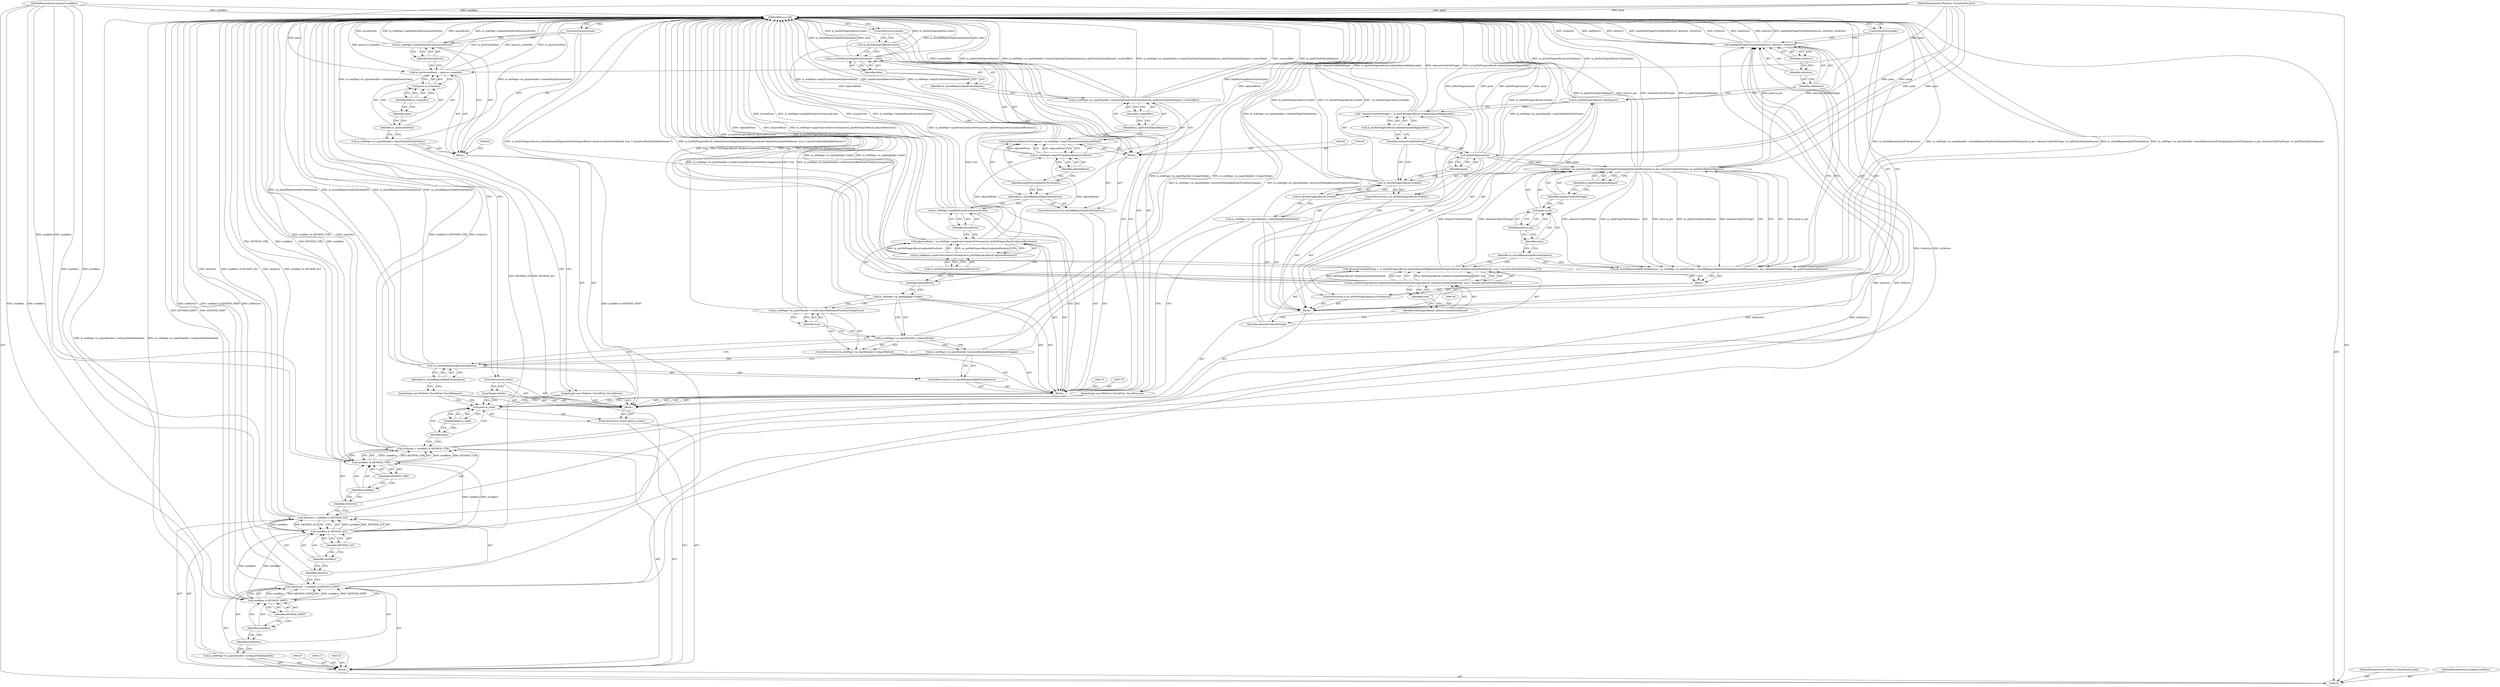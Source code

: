 digraph "1_Chrome_d345af9ed62ee5f431be327967f41c3cc3fe936a_6" {
"1000213" [label="(MethodReturn,void)"];
"1000103" [label="(MethodParameterIn,Platform::TouchPoint& point)"];
"1000312" [label="(MethodParameterOut,Platform::TouchPoint& point)"];
"1000104" [label="(MethodParameterIn,unsigned modifiers)"];
"1000313" [label="(MethodParameterOut,unsigned modifiers)"];
"1000130" [label="(JumpTarget,case Platform::TouchPoint::TouchPressed:)"];
"1000132" [label="(Call,m_webPage->m_inputHandler->clearDidSpellCheckState())"];
"1000133" [label="(ControlStructure,if (!m_lastFatFingersResult.isValid()))"];
"1000134" [label="(Call,!m_lastFatFingersResult.isValid())"];
"1000135" [label="(Call,m_lastFatFingersResult.isValid())"];
"1000136" [label="(Call,doFatFingers(point))"];
"1000137" [label="(Identifier,point)"];
"1000131" [label="(Block,)"];
"1000139" [label="(Call,* elementUnderFatFinger = m_lastFatFingersResult.nodeAsElementIfApplicable())"];
"1000140" [label="(Identifier,elementUnderFatFinger)"];
"1000141" [label="(Call,m_lastFatFingersResult.nodeAsElementIfApplicable())"];
"1000142" [label="(ControlStructure,if (m_lastFatFingersResult.isTextInput()))"];
"1000143" [label="(Call,m_lastFatFingersResult.isTextInput())"];
"1000144" [label="(Block,)"];
"1000105" [label="(Block,)"];
"1000149" [label="(Identifier,true)"];
"1000145" [label="(Call,elementUnderFatFinger = m_lastFatFingersResult.nodeAsElementIfApplicable(FatFingersResult::ShadowContentNotAllowed, true /* shouldUseRootEditableElement */))"];
"1000146" [label="(Identifier,elementUnderFatFinger)"];
"1000147" [label="(Call,m_lastFatFingersResult.nodeAsElementIfApplicable(FatFingersResult::ShadowContentNotAllowed, true /* shouldUseRootEditableElement */))"];
"1000148" [label="(Identifier,FatFingersResult::ShadowContentNotAllowed)"];
"1000153" [label="(Call,point.m_pos)"];
"1000154" [label="(Identifier,point)"];
"1000155" [label="(FieldIdentifier,m_pos)"];
"1000156" [label="(Identifier,elementUnderFatFinger)"];
"1000157" [label="(Identifier,m_spellCheckOptionRequest)"];
"1000150" [label="(Call,m_shouldRequestSpellCheckOptions = m_webPage->m_inputHandler->shouldRequestSpellCheckingOptionsForPoint(point.m_pos, elementUnderFatFinger, m_spellCheckOptionRequest))"];
"1000151" [label="(Identifier,m_shouldRequestSpellCheckOptions)"];
"1000152" [label="(Call,m_webPage->m_inputHandler->shouldRequestSpellCheckingOptionsForPoint(point.m_pos, elementUnderFatFinger, m_spellCheckOptionRequest))"];
"1000158" [label="(Call,handleFatFingerPressed(shiftActive, altActive, ctrlActive))"];
"1000159" [label="(Identifier,shiftActive)"];
"1000160" [label="(Identifier,altActive)"];
"1000161" [label="(Identifier,ctrlActive)"];
"1000162" [label="(ControlStructure,break;)"];
"1000163" [label="(JumpTarget,case Platform::TouchPoint::TouchReleased:)"];
"1000106" [label="(Call,m_webPage->m_inputHandler->setInputModeEnabled())"];
"1000165" [label="(ControlStructure,if (!m_shouldRequestSpellCheckOptions))"];
"1000166" [label="(Call,!m_shouldRequestSpellCheckOptions)"];
"1000167" [label="(Identifier,m_shouldRequestSpellCheckOptions)"];
"1000168" [label="(Call,m_webPage->m_inputHandler->processPendingKeyboardVisibilityChange())"];
"1000169" [label="(ControlStructure,if (m_webPage->m_inputHandler->isInputMode()))"];
"1000170" [label="(Call,m_webPage->m_inputHandler->isInputMode())"];
"1000171" [label="(Call,m_webPage->m_inputHandler->notifyClientOfKeyboardVisibilityChange(true))"];
"1000172" [label="(Identifier,true)"];
"1000173" [label="(Call,m_webPage->m_tapHighlight->hide())"];
"1000175" [label="(Call,adjustedPoint = m_webPage->mapFromContentsToViewport(m_lastFatFingersResult.adjustedPosition()))"];
"1000176" [label="(Identifier,adjustedPoint)"];
"1000177" [label="(Call,m_webPage->mapFromContentsToViewport(m_lastFatFingersResult.adjustedPosition()))"];
"1000178" [label="(Call,m_lastFatFingersResult.adjustedPosition())"];
"1000164" [label="(Block,)"];
"1000180" [label="(Call,m_webPage->handleMouseEvent(mouseEvent))"];
"1000181" [label="(Identifier,mouseEvent)"];
"1000182" [label="(ControlStructure,if (m_shouldRequestSpellCheckOptions))"];
"1000183" [label="(Identifier,m_shouldRequestSpellCheckOptions)"];
"1000186" [label="(Call,pixelPositionRelativeToViewport = m_webPage->mapToTransformed(adjustedPoint))"];
"1000187" [label="(Identifier,pixelPositionRelativeToViewport)"];
"1000188" [label="(Call,m_webPage->mapToTransformed(adjustedPoint))"];
"1000189" [label="(Identifier,adjustedPoint)"];
"1000184" [label="(Block,)"];
"1000193" [label="(Identifier,screenOffset)"];
"1000191" [label="(Call,m_webPage->m_inputHandler->requestSpellingCheckingOptions(m_spellCheckOptionRequest, screenOffset))"];
"1000192" [label="(Identifier,m_spellCheckOptionRequest)"];
"1000194" [label="(Call,m_shouldRequestSpellCheckOptions = false)"];
"1000195" [label="(Identifier,m_shouldRequestSpellCheckOptions)"];
"1000196" [label="(Identifier,false)"];
"1000110" [label="(Call,modifiers & KEYMOD_SHIFT)"];
"1000111" [label="(Identifier,modifiers)"];
"1000112" [label="(Identifier,KEYMOD_SHIFT)"];
"1000108" [label="(Call,shiftActive = modifiers & KEYMOD_SHIFT)"];
"1000109" [label="(Identifier,shiftActive)"];
"1000197" [label="(Call,m_lastFatFingersResult.reset())"];
"1000198" [label="(ControlStructure,break;)"];
"1000199" [label="(JumpTarget,case Platform::TouchPoint::TouchMoved:)"];
"1000201" [label="(Call,m_webPage->m_inputHandler->clearDidSpellCheckState())"];
"1000200" [label="(Block,)"];
"1000203" [label="(Call,m_lastScreenPoint = point.m_screenPos)"];
"1000204" [label="(Identifier,m_lastScreenPoint)"];
"1000205" [label="(Call,point.m_screenPos)"];
"1000206" [label="(Identifier,point)"];
"1000207" [label="(FieldIdentifier,m_screenPos)"];
"1000208" [label="(Call,m_webPage->handleMouseEvent(mouseEvent))"];
"1000209" [label="(Identifier,mouseEvent)"];
"1000114" [label="(Call,altActive = modifiers & KEYMOD_ALT)"];
"1000115" [label="(Identifier,altActive)"];
"1000116" [label="(Call,modifiers & KEYMOD_ALT)"];
"1000117" [label="(Identifier,modifiers)"];
"1000118" [label="(Identifier,KEYMOD_ALT)"];
"1000210" [label="(ControlStructure,break;)"];
"1000211" [label="(JumpTarget,default:)"];
"1000212" [label="(ControlStructure,break;)"];
"1000120" [label="(Call,ctrlActive = modifiers & KEYMOD_CTRL)"];
"1000121" [label="(Identifier,ctrlActive)"];
"1000122" [label="(Call,modifiers & KEYMOD_CTRL)"];
"1000123" [label="(Identifier,modifiers)"];
"1000124" [label="(Identifier,KEYMOD_CTRL)"];
"1000126" [label="(Call,point.m_state)"];
"1000127" [label="(Identifier,point)"];
"1000128" [label="(FieldIdentifier,m_state)"];
"1000129" [label="(Block,)"];
"1000125" [label="(ControlStructure,switch (point.m_state))"];
"1000213" -> "1000102"  [label="AST: "];
"1000213" -> "1000162"  [label="CFG: "];
"1000213" -> "1000198"  [label="CFG: "];
"1000213" -> "1000210"  [label="CFG: "];
"1000213" -> "1000212"  [label="CFG: "];
"1000150" -> "1000213"  [label="DDG: m_shouldRequestSpellCheckOptions"];
"1000150" -> "1000213"  [label="DDG: m_webPage->m_inputHandler->shouldRequestSpellCheckingOptionsForPoint(point.m_pos, elementUnderFatFinger, m_spellCheckOptionRequest)"];
"1000152" -> "1000213"  [label="DDG: m_spellCheckOptionRequest"];
"1000152" -> "1000213"  [label="DDG: point.m_pos"];
"1000152" -> "1000213"  [label="DDG: elementUnderFatFinger"];
"1000104" -> "1000213"  [label="DDG: modifiers"];
"1000180" -> "1000213"  [label="DDG: mouseEvent"];
"1000180" -> "1000213"  [label="DDG: m_webPage->handleMouseEvent(mouseEvent)"];
"1000116" -> "1000213"  [label="DDG: KEYMOD_ALT"];
"1000110" -> "1000213"  [label="DDG: KEYMOD_SHIFT"];
"1000197" -> "1000213"  [label="DDG: m_lastFatFingersResult.reset()"];
"1000203" -> "1000213"  [label="DDG: point.m_screenPos"];
"1000203" -> "1000213"  [label="DDG: m_lastScreenPoint"];
"1000194" -> "1000213"  [label="DDG: false"];
"1000194" -> "1000213"  [label="DDG: m_shouldRequestSpellCheckOptions"];
"1000158" -> "1000213"  [label="DDG: shiftActive"];
"1000158" -> "1000213"  [label="DDG: altActive"];
"1000158" -> "1000213"  [label="DDG: handleFatFingerPressed(shiftActive, altActive, ctrlActive)"];
"1000158" -> "1000213"  [label="DDG: ctrlActive"];
"1000186" -> "1000213"  [label="DDG: m_webPage->mapToTransformed(adjustedPoint)"];
"1000186" -> "1000213"  [label="DDG: pixelPositionRelativeToViewport"];
"1000177" -> "1000213"  [label="DDG: m_lastFatFingersResult.adjustedPosition()"];
"1000168" -> "1000213"  [label="DDG: m_webPage->m_inputHandler->processPendingKeyboardVisibilityChange()"];
"1000171" -> "1000213"  [label="DDG: true"];
"1000171" -> "1000213"  [label="DDG: m_webPage->m_inputHandler->notifyClientOfKeyboardVisibilityChange(true)"];
"1000201" -> "1000213"  [label="DDG: m_webPage->m_inputHandler->clearDidSpellCheckState()"];
"1000208" -> "1000213"  [label="DDG: mouseEvent"];
"1000208" -> "1000213"  [label="DDG: m_webPage->handleMouseEvent(mouseEvent)"];
"1000188" -> "1000213"  [label="DDG: adjustedPoint"];
"1000122" -> "1000213"  [label="DDG: modifiers"];
"1000122" -> "1000213"  [label="DDG: KEYMOD_CTRL"];
"1000132" -> "1000213"  [label="DDG: m_webPage->m_inputHandler->clearDidSpellCheckState()"];
"1000139" -> "1000213"  [label="DDG: m_lastFatFingersResult.nodeAsElementIfApplicable()"];
"1000139" -> "1000213"  [label="DDG: elementUnderFatFinger"];
"1000166" -> "1000213"  [label="DDG: !m_shouldRequestSpellCheckOptions"];
"1000166" -> "1000213"  [label="DDG: m_shouldRequestSpellCheckOptions"];
"1000134" -> "1000213"  [label="DDG: !m_lastFatFingersResult.isValid()"];
"1000134" -> "1000213"  [label="DDG: m_lastFatFingersResult.isValid()"];
"1000103" -> "1000213"  [label="DDG: point"];
"1000191" -> "1000213"  [label="DDG: m_webPage->m_inputHandler->requestSpellingCheckingOptions(m_spellCheckOptionRequest, screenOffset)"];
"1000191" -> "1000213"  [label="DDG: screenOffset"];
"1000191" -> "1000213"  [label="DDG: m_spellCheckOptionRequest"];
"1000114" -> "1000213"  [label="DDG: altActive"];
"1000114" -> "1000213"  [label="DDG: modifiers & KEYMOD_ALT"];
"1000120" -> "1000213"  [label="DDG: ctrlActive"];
"1000120" -> "1000213"  [label="DDG: modifiers & KEYMOD_CTRL"];
"1000147" -> "1000213"  [label="DDG: true"];
"1000147" -> "1000213"  [label="DDG: FatFingersResult::ShadowContentNotAllowed"];
"1000175" -> "1000213"  [label="DDG: adjustedPoint"];
"1000175" -> "1000213"  [label="DDG: m_webPage->mapFromContentsToViewport(m_lastFatFingersResult.adjustedPosition())"];
"1000108" -> "1000213"  [label="DDG: modifiers & KEYMOD_SHIFT"];
"1000108" -> "1000213"  [label="DDG: shiftActive"];
"1000173" -> "1000213"  [label="DDG: m_webPage->m_tapHighlight->hide()"];
"1000143" -> "1000213"  [label="DDG: m_lastFatFingersResult.isTextInput()"];
"1000136" -> "1000213"  [label="DDG: doFatFingers(point)"];
"1000136" -> "1000213"  [label="DDG: point"];
"1000170" -> "1000213"  [label="DDG: m_webPage->m_inputHandler->isInputMode()"];
"1000145" -> "1000213"  [label="DDG: m_lastFatFingersResult.nodeAsElementIfApplicable(FatFingersResult::ShadowContentNotAllowed, true /* shouldUseRootEditableElement */)"];
"1000106" -> "1000213"  [label="DDG: m_webPage->m_inputHandler->setInputModeEnabled()"];
"1000103" -> "1000102"  [label="AST: "];
"1000103" -> "1000213"  [label="DDG: point"];
"1000103" -> "1000136"  [label="DDG: point"];
"1000103" -> "1000152"  [label="DDG: point"];
"1000103" -> "1000203"  [label="DDG: point"];
"1000312" -> "1000102"  [label="AST: "];
"1000104" -> "1000102"  [label="AST: "];
"1000104" -> "1000213"  [label="DDG: modifiers"];
"1000104" -> "1000110"  [label="DDG: modifiers"];
"1000104" -> "1000116"  [label="DDG: modifiers"];
"1000104" -> "1000122"  [label="DDG: modifiers"];
"1000313" -> "1000102"  [label="AST: "];
"1000130" -> "1000129"  [label="AST: "];
"1000130" -> "1000126"  [label="CFG: "];
"1000132" -> "1000130"  [label="CFG: "];
"1000132" -> "1000131"  [label="AST: "];
"1000132" -> "1000130"  [label="CFG: "];
"1000135" -> "1000132"  [label="CFG: "];
"1000132" -> "1000213"  [label="DDG: m_webPage->m_inputHandler->clearDidSpellCheckState()"];
"1000133" -> "1000131"  [label="AST: "];
"1000134" -> "1000133"  [label="AST: "];
"1000136" -> "1000133"  [label="AST: "];
"1000134" -> "1000133"  [label="AST: "];
"1000134" -> "1000135"  [label="CFG: "];
"1000135" -> "1000134"  [label="AST: "];
"1000137" -> "1000134"  [label="CFG: "];
"1000140" -> "1000134"  [label="CFG: "];
"1000134" -> "1000213"  [label="DDG: !m_lastFatFingersResult.isValid()"];
"1000134" -> "1000213"  [label="DDG: m_lastFatFingersResult.isValid()"];
"1000135" -> "1000134"  [label="AST: "];
"1000135" -> "1000132"  [label="CFG: "];
"1000134" -> "1000135"  [label="CFG: "];
"1000136" -> "1000133"  [label="AST: "];
"1000136" -> "1000137"  [label="CFG: "];
"1000137" -> "1000136"  [label="AST: "];
"1000140" -> "1000136"  [label="CFG: "];
"1000136" -> "1000213"  [label="DDG: doFatFingers(point)"];
"1000136" -> "1000213"  [label="DDG: point"];
"1000103" -> "1000136"  [label="DDG: point"];
"1000136" -> "1000152"  [label="DDG: point"];
"1000137" -> "1000136"  [label="AST: "];
"1000137" -> "1000134"  [label="CFG: "];
"1000136" -> "1000137"  [label="CFG: "];
"1000131" -> "1000129"  [label="AST: "];
"1000132" -> "1000131"  [label="AST: "];
"1000133" -> "1000131"  [label="AST: "];
"1000138" -> "1000131"  [label="AST: "];
"1000139" -> "1000131"  [label="AST: "];
"1000142" -> "1000131"  [label="AST: "];
"1000158" -> "1000131"  [label="AST: "];
"1000162" -> "1000131"  [label="AST: "];
"1000139" -> "1000131"  [label="AST: "];
"1000139" -> "1000141"  [label="CFG: "];
"1000140" -> "1000139"  [label="AST: "];
"1000141" -> "1000139"  [label="AST: "];
"1000143" -> "1000139"  [label="CFG: "];
"1000139" -> "1000213"  [label="DDG: m_lastFatFingersResult.nodeAsElementIfApplicable()"];
"1000139" -> "1000213"  [label="DDG: elementUnderFatFinger"];
"1000140" -> "1000139"  [label="AST: "];
"1000140" -> "1000136"  [label="CFG: "];
"1000140" -> "1000134"  [label="CFG: "];
"1000141" -> "1000140"  [label="CFG: "];
"1000141" -> "1000139"  [label="AST: "];
"1000141" -> "1000140"  [label="CFG: "];
"1000139" -> "1000141"  [label="CFG: "];
"1000142" -> "1000131"  [label="AST: "];
"1000143" -> "1000142"  [label="AST: "];
"1000144" -> "1000142"  [label="AST: "];
"1000143" -> "1000142"  [label="AST: "];
"1000143" -> "1000139"  [label="CFG: "];
"1000146" -> "1000143"  [label="CFG: "];
"1000159" -> "1000143"  [label="CFG: "];
"1000143" -> "1000213"  [label="DDG: m_lastFatFingersResult.isTextInput()"];
"1000144" -> "1000142"  [label="AST: "];
"1000145" -> "1000144"  [label="AST: "];
"1000150" -> "1000144"  [label="AST: "];
"1000105" -> "1000102"  [label="AST: "];
"1000106" -> "1000105"  [label="AST: "];
"1000107" -> "1000105"  [label="AST: "];
"1000108" -> "1000105"  [label="AST: "];
"1000113" -> "1000105"  [label="AST: "];
"1000114" -> "1000105"  [label="AST: "];
"1000119" -> "1000105"  [label="AST: "];
"1000120" -> "1000105"  [label="AST: "];
"1000125" -> "1000105"  [label="AST: "];
"1000149" -> "1000147"  [label="AST: "];
"1000149" -> "1000148"  [label="CFG: "];
"1000147" -> "1000149"  [label="CFG: "];
"1000145" -> "1000144"  [label="AST: "];
"1000145" -> "1000147"  [label="CFG: "];
"1000146" -> "1000145"  [label="AST: "];
"1000147" -> "1000145"  [label="AST: "];
"1000151" -> "1000145"  [label="CFG: "];
"1000145" -> "1000213"  [label="DDG: m_lastFatFingersResult.nodeAsElementIfApplicable(FatFingersResult::ShadowContentNotAllowed, true /* shouldUseRootEditableElement */)"];
"1000147" -> "1000145"  [label="DDG: FatFingersResult::ShadowContentNotAllowed"];
"1000147" -> "1000145"  [label="DDG: true"];
"1000145" -> "1000152"  [label="DDG: elementUnderFatFinger"];
"1000146" -> "1000145"  [label="AST: "];
"1000146" -> "1000143"  [label="CFG: "];
"1000148" -> "1000146"  [label="CFG: "];
"1000147" -> "1000145"  [label="AST: "];
"1000147" -> "1000149"  [label="CFG: "];
"1000148" -> "1000147"  [label="AST: "];
"1000149" -> "1000147"  [label="AST: "];
"1000145" -> "1000147"  [label="CFG: "];
"1000147" -> "1000213"  [label="DDG: true"];
"1000147" -> "1000213"  [label="DDG: FatFingersResult::ShadowContentNotAllowed"];
"1000147" -> "1000145"  [label="DDG: FatFingersResult::ShadowContentNotAllowed"];
"1000147" -> "1000145"  [label="DDG: true"];
"1000148" -> "1000147"  [label="AST: "];
"1000148" -> "1000146"  [label="CFG: "];
"1000149" -> "1000148"  [label="CFG: "];
"1000153" -> "1000152"  [label="AST: "];
"1000153" -> "1000155"  [label="CFG: "];
"1000154" -> "1000153"  [label="AST: "];
"1000155" -> "1000153"  [label="AST: "];
"1000156" -> "1000153"  [label="CFG: "];
"1000154" -> "1000153"  [label="AST: "];
"1000154" -> "1000151"  [label="CFG: "];
"1000155" -> "1000154"  [label="CFG: "];
"1000155" -> "1000153"  [label="AST: "];
"1000155" -> "1000154"  [label="CFG: "];
"1000153" -> "1000155"  [label="CFG: "];
"1000156" -> "1000152"  [label="AST: "];
"1000156" -> "1000153"  [label="CFG: "];
"1000157" -> "1000156"  [label="CFG: "];
"1000157" -> "1000152"  [label="AST: "];
"1000157" -> "1000156"  [label="CFG: "];
"1000152" -> "1000157"  [label="CFG: "];
"1000150" -> "1000144"  [label="AST: "];
"1000150" -> "1000152"  [label="CFG: "];
"1000151" -> "1000150"  [label="AST: "];
"1000152" -> "1000150"  [label="AST: "];
"1000159" -> "1000150"  [label="CFG: "];
"1000150" -> "1000213"  [label="DDG: m_shouldRequestSpellCheckOptions"];
"1000150" -> "1000213"  [label="DDG: m_webPage->m_inputHandler->shouldRequestSpellCheckingOptionsForPoint(point.m_pos, elementUnderFatFinger, m_spellCheckOptionRequest)"];
"1000152" -> "1000150"  [label="DDG: point.m_pos"];
"1000152" -> "1000150"  [label="DDG: elementUnderFatFinger"];
"1000152" -> "1000150"  [label="DDG: m_spellCheckOptionRequest"];
"1000151" -> "1000150"  [label="AST: "];
"1000151" -> "1000145"  [label="CFG: "];
"1000154" -> "1000151"  [label="CFG: "];
"1000152" -> "1000150"  [label="AST: "];
"1000152" -> "1000157"  [label="CFG: "];
"1000153" -> "1000152"  [label="AST: "];
"1000156" -> "1000152"  [label="AST: "];
"1000157" -> "1000152"  [label="AST: "];
"1000150" -> "1000152"  [label="CFG: "];
"1000152" -> "1000213"  [label="DDG: m_spellCheckOptionRequest"];
"1000152" -> "1000213"  [label="DDG: point.m_pos"];
"1000152" -> "1000213"  [label="DDG: elementUnderFatFinger"];
"1000152" -> "1000150"  [label="DDG: point.m_pos"];
"1000152" -> "1000150"  [label="DDG: elementUnderFatFinger"];
"1000152" -> "1000150"  [label="DDG: m_spellCheckOptionRequest"];
"1000136" -> "1000152"  [label="DDG: point"];
"1000103" -> "1000152"  [label="DDG: point"];
"1000145" -> "1000152"  [label="DDG: elementUnderFatFinger"];
"1000158" -> "1000131"  [label="AST: "];
"1000158" -> "1000161"  [label="CFG: "];
"1000159" -> "1000158"  [label="AST: "];
"1000160" -> "1000158"  [label="AST: "];
"1000161" -> "1000158"  [label="AST: "];
"1000162" -> "1000158"  [label="CFG: "];
"1000158" -> "1000213"  [label="DDG: shiftActive"];
"1000158" -> "1000213"  [label="DDG: altActive"];
"1000158" -> "1000213"  [label="DDG: handleFatFingerPressed(shiftActive, altActive, ctrlActive)"];
"1000158" -> "1000213"  [label="DDG: ctrlActive"];
"1000108" -> "1000158"  [label="DDG: shiftActive"];
"1000114" -> "1000158"  [label="DDG: altActive"];
"1000120" -> "1000158"  [label="DDG: ctrlActive"];
"1000159" -> "1000158"  [label="AST: "];
"1000159" -> "1000150"  [label="CFG: "];
"1000159" -> "1000143"  [label="CFG: "];
"1000160" -> "1000159"  [label="CFG: "];
"1000160" -> "1000158"  [label="AST: "];
"1000160" -> "1000159"  [label="CFG: "];
"1000161" -> "1000160"  [label="CFG: "];
"1000161" -> "1000158"  [label="AST: "];
"1000161" -> "1000160"  [label="CFG: "];
"1000158" -> "1000161"  [label="CFG: "];
"1000162" -> "1000131"  [label="AST: "];
"1000162" -> "1000158"  [label="CFG: "];
"1000213" -> "1000162"  [label="CFG: "];
"1000163" -> "1000129"  [label="AST: "];
"1000163" -> "1000126"  [label="CFG: "];
"1000167" -> "1000163"  [label="CFG: "];
"1000106" -> "1000105"  [label="AST: "];
"1000106" -> "1000102"  [label="CFG: "];
"1000109" -> "1000106"  [label="CFG: "];
"1000106" -> "1000213"  [label="DDG: m_webPage->m_inputHandler->setInputModeEnabled()"];
"1000165" -> "1000164"  [label="AST: "];
"1000166" -> "1000165"  [label="AST: "];
"1000168" -> "1000165"  [label="AST: "];
"1000166" -> "1000165"  [label="AST: "];
"1000166" -> "1000167"  [label="CFG: "];
"1000167" -> "1000166"  [label="AST: "];
"1000168" -> "1000166"  [label="CFG: "];
"1000170" -> "1000166"  [label="CFG: "];
"1000166" -> "1000213"  [label="DDG: !m_shouldRequestSpellCheckOptions"];
"1000166" -> "1000213"  [label="DDG: m_shouldRequestSpellCheckOptions"];
"1000167" -> "1000166"  [label="AST: "];
"1000167" -> "1000163"  [label="CFG: "];
"1000166" -> "1000167"  [label="CFG: "];
"1000168" -> "1000165"  [label="AST: "];
"1000168" -> "1000166"  [label="CFG: "];
"1000170" -> "1000168"  [label="CFG: "];
"1000168" -> "1000213"  [label="DDG: m_webPage->m_inputHandler->processPendingKeyboardVisibilityChange()"];
"1000169" -> "1000164"  [label="AST: "];
"1000170" -> "1000169"  [label="AST: "];
"1000171" -> "1000169"  [label="AST: "];
"1000170" -> "1000169"  [label="AST: "];
"1000170" -> "1000168"  [label="CFG: "];
"1000170" -> "1000166"  [label="CFG: "];
"1000172" -> "1000170"  [label="CFG: "];
"1000173" -> "1000170"  [label="CFG: "];
"1000170" -> "1000213"  [label="DDG: m_webPage->m_inputHandler->isInputMode()"];
"1000171" -> "1000169"  [label="AST: "];
"1000171" -> "1000172"  [label="CFG: "];
"1000172" -> "1000171"  [label="AST: "];
"1000173" -> "1000171"  [label="CFG: "];
"1000171" -> "1000213"  [label="DDG: true"];
"1000171" -> "1000213"  [label="DDG: m_webPage->m_inputHandler->notifyClientOfKeyboardVisibilityChange(true)"];
"1000172" -> "1000171"  [label="AST: "];
"1000172" -> "1000170"  [label="CFG: "];
"1000171" -> "1000172"  [label="CFG: "];
"1000173" -> "1000164"  [label="AST: "];
"1000173" -> "1000171"  [label="CFG: "];
"1000173" -> "1000170"  [label="CFG: "];
"1000176" -> "1000173"  [label="CFG: "];
"1000173" -> "1000213"  [label="DDG: m_webPage->m_tapHighlight->hide()"];
"1000175" -> "1000164"  [label="AST: "];
"1000175" -> "1000177"  [label="CFG: "];
"1000176" -> "1000175"  [label="AST: "];
"1000177" -> "1000175"  [label="AST: "];
"1000181" -> "1000175"  [label="CFG: "];
"1000175" -> "1000213"  [label="DDG: adjustedPoint"];
"1000175" -> "1000213"  [label="DDG: m_webPage->mapFromContentsToViewport(m_lastFatFingersResult.adjustedPosition())"];
"1000177" -> "1000175"  [label="DDG: m_lastFatFingersResult.adjustedPosition()"];
"1000175" -> "1000188"  [label="DDG: adjustedPoint"];
"1000176" -> "1000175"  [label="AST: "];
"1000176" -> "1000173"  [label="CFG: "];
"1000178" -> "1000176"  [label="CFG: "];
"1000177" -> "1000175"  [label="AST: "];
"1000177" -> "1000178"  [label="CFG: "];
"1000178" -> "1000177"  [label="AST: "];
"1000175" -> "1000177"  [label="CFG: "];
"1000177" -> "1000213"  [label="DDG: m_lastFatFingersResult.adjustedPosition()"];
"1000177" -> "1000175"  [label="DDG: m_lastFatFingersResult.adjustedPosition()"];
"1000178" -> "1000177"  [label="AST: "];
"1000178" -> "1000176"  [label="CFG: "];
"1000177" -> "1000178"  [label="CFG: "];
"1000164" -> "1000129"  [label="AST: "];
"1000165" -> "1000164"  [label="AST: "];
"1000169" -> "1000164"  [label="AST: "];
"1000173" -> "1000164"  [label="AST: "];
"1000174" -> "1000164"  [label="AST: "];
"1000175" -> "1000164"  [label="AST: "];
"1000179" -> "1000164"  [label="AST: "];
"1000180" -> "1000164"  [label="AST: "];
"1000182" -> "1000164"  [label="AST: "];
"1000197" -> "1000164"  [label="AST: "];
"1000198" -> "1000164"  [label="AST: "];
"1000180" -> "1000164"  [label="AST: "];
"1000180" -> "1000181"  [label="CFG: "];
"1000181" -> "1000180"  [label="AST: "];
"1000183" -> "1000180"  [label="CFG: "];
"1000180" -> "1000213"  [label="DDG: mouseEvent"];
"1000180" -> "1000213"  [label="DDG: m_webPage->handleMouseEvent(mouseEvent)"];
"1000181" -> "1000180"  [label="AST: "];
"1000181" -> "1000175"  [label="CFG: "];
"1000180" -> "1000181"  [label="CFG: "];
"1000182" -> "1000164"  [label="AST: "];
"1000183" -> "1000182"  [label="AST: "];
"1000184" -> "1000182"  [label="AST: "];
"1000183" -> "1000182"  [label="AST: "];
"1000183" -> "1000180"  [label="CFG: "];
"1000187" -> "1000183"  [label="CFG: "];
"1000197" -> "1000183"  [label="CFG: "];
"1000186" -> "1000184"  [label="AST: "];
"1000186" -> "1000188"  [label="CFG: "];
"1000187" -> "1000186"  [label="AST: "];
"1000188" -> "1000186"  [label="AST: "];
"1000192" -> "1000186"  [label="CFG: "];
"1000186" -> "1000213"  [label="DDG: m_webPage->mapToTransformed(adjustedPoint)"];
"1000186" -> "1000213"  [label="DDG: pixelPositionRelativeToViewport"];
"1000188" -> "1000186"  [label="DDG: adjustedPoint"];
"1000187" -> "1000186"  [label="AST: "];
"1000187" -> "1000183"  [label="CFG: "];
"1000189" -> "1000187"  [label="CFG: "];
"1000188" -> "1000186"  [label="AST: "];
"1000188" -> "1000189"  [label="CFG: "];
"1000189" -> "1000188"  [label="AST: "];
"1000186" -> "1000188"  [label="CFG: "];
"1000188" -> "1000213"  [label="DDG: adjustedPoint"];
"1000188" -> "1000186"  [label="DDG: adjustedPoint"];
"1000175" -> "1000188"  [label="DDG: adjustedPoint"];
"1000189" -> "1000188"  [label="AST: "];
"1000189" -> "1000187"  [label="CFG: "];
"1000188" -> "1000189"  [label="CFG: "];
"1000184" -> "1000182"  [label="AST: "];
"1000185" -> "1000184"  [label="AST: "];
"1000186" -> "1000184"  [label="AST: "];
"1000190" -> "1000184"  [label="AST: "];
"1000191" -> "1000184"  [label="AST: "];
"1000194" -> "1000184"  [label="AST: "];
"1000193" -> "1000191"  [label="AST: "];
"1000193" -> "1000192"  [label="CFG: "];
"1000191" -> "1000193"  [label="CFG: "];
"1000191" -> "1000184"  [label="AST: "];
"1000191" -> "1000193"  [label="CFG: "];
"1000192" -> "1000191"  [label="AST: "];
"1000193" -> "1000191"  [label="AST: "];
"1000195" -> "1000191"  [label="CFG: "];
"1000191" -> "1000213"  [label="DDG: m_webPage->m_inputHandler->requestSpellingCheckingOptions(m_spellCheckOptionRequest, screenOffset)"];
"1000191" -> "1000213"  [label="DDG: screenOffset"];
"1000191" -> "1000213"  [label="DDG: m_spellCheckOptionRequest"];
"1000192" -> "1000191"  [label="AST: "];
"1000192" -> "1000186"  [label="CFG: "];
"1000193" -> "1000192"  [label="CFG: "];
"1000194" -> "1000184"  [label="AST: "];
"1000194" -> "1000196"  [label="CFG: "];
"1000195" -> "1000194"  [label="AST: "];
"1000196" -> "1000194"  [label="AST: "];
"1000197" -> "1000194"  [label="CFG: "];
"1000194" -> "1000213"  [label="DDG: false"];
"1000194" -> "1000213"  [label="DDG: m_shouldRequestSpellCheckOptions"];
"1000195" -> "1000194"  [label="AST: "];
"1000195" -> "1000191"  [label="CFG: "];
"1000196" -> "1000195"  [label="CFG: "];
"1000196" -> "1000194"  [label="AST: "];
"1000196" -> "1000195"  [label="CFG: "];
"1000194" -> "1000196"  [label="CFG: "];
"1000110" -> "1000108"  [label="AST: "];
"1000110" -> "1000112"  [label="CFG: "];
"1000111" -> "1000110"  [label="AST: "];
"1000112" -> "1000110"  [label="AST: "];
"1000108" -> "1000110"  [label="CFG: "];
"1000110" -> "1000213"  [label="DDG: KEYMOD_SHIFT"];
"1000110" -> "1000108"  [label="DDG: modifiers"];
"1000110" -> "1000108"  [label="DDG: KEYMOD_SHIFT"];
"1000104" -> "1000110"  [label="DDG: modifiers"];
"1000110" -> "1000116"  [label="DDG: modifiers"];
"1000111" -> "1000110"  [label="AST: "];
"1000111" -> "1000109"  [label="CFG: "];
"1000112" -> "1000111"  [label="CFG: "];
"1000112" -> "1000110"  [label="AST: "];
"1000112" -> "1000111"  [label="CFG: "];
"1000110" -> "1000112"  [label="CFG: "];
"1000108" -> "1000105"  [label="AST: "];
"1000108" -> "1000110"  [label="CFG: "];
"1000109" -> "1000108"  [label="AST: "];
"1000110" -> "1000108"  [label="AST: "];
"1000115" -> "1000108"  [label="CFG: "];
"1000108" -> "1000213"  [label="DDG: modifiers & KEYMOD_SHIFT"];
"1000108" -> "1000213"  [label="DDG: shiftActive"];
"1000110" -> "1000108"  [label="DDG: modifiers"];
"1000110" -> "1000108"  [label="DDG: KEYMOD_SHIFT"];
"1000108" -> "1000158"  [label="DDG: shiftActive"];
"1000109" -> "1000108"  [label="AST: "];
"1000109" -> "1000106"  [label="CFG: "];
"1000111" -> "1000109"  [label="CFG: "];
"1000197" -> "1000164"  [label="AST: "];
"1000197" -> "1000194"  [label="CFG: "];
"1000197" -> "1000183"  [label="CFG: "];
"1000198" -> "1000197"  [label="CFG: "];
"1000197" -> "1000213"  [label="DDG: m_lastFatFingersResult.reset()"];
"1000198" -> "1000164"  [label="AST: "];
"1000198" -> "1000197"  [label="CFG: "];
"1000213" -> "1000198"  [label="CFG: "];
"1000199" -> "1000129"  [label="AST: "];
"1000199" -> "1000126"  [label="CFG: "];
"1000201" -> "1000199"  [label="CFG: "];
"1000201" -> "1000200"  [label="AST: "];
"1000201" -> "1000199"  [label="CFG: "];
"1000204" -> "1000201"  [label="CFG: "];
"1000201" -> "1000213"  [label="DDG: m_webPage->m_inputHandler->clearDidSpellCheckState()"];
"1000200" -> "1000129"  [label="AST: "];
"1000201" -> "1000200"  [label="AST: "];
"1000202" -> "1000200"  [label="AST: "];
"1000203" -> "1000200"  [label="AST: "];
"1000208" -> "1000200"  [label="AST: "];
"1000210" -> "1000200"  [label="AST: "];
"1000203" -> "1000200"  [label="AST: "];
"1000203" -> "1000205"  [label="CFG: "];
"1000204" -> "1000203"  [label="AST: "];
"1000205" -> "1000203"  [label="AST: "];
"1000209" -> "1000203"  [label="CFG: "];
"1000203" -> "1000213"  [label="DDG: point.m_screenPos"];
"1000203" -> "1000213"  [label="DDG: m_lastScreenPoint"];
"1000103" -> "1000203"  [label="DDG: point"];
"1000204" -> "1000203"  [label="AST: "];
"1000204" -> "1000201"  [label="CFG: "];
"1000206" -> "1000204"  [label="CFG: "];
"1000205" -> "1000203"  [label="AST: "];
"1000205" -> "1000207"  [label="CFG: "];
"1000206" -> "1000205"  [label="AST: "];
"1000207" -> "1000205"  [label="AST: "];
"1000203" -> "1000205"  [label="CFG: "];
"1000206" -> "1000205"  [label="AST: "];
"1000206" -> "1000204"  [label="CFG: "];
"1000207" -> "1000206"  [label="CFG: "];
"1000207" -> "1000205"  [label="AST: "];
"1000207" -> "1000206"  [label="CFG: "];
"1000205" -> "1000207"  [label="CFG: "];
"1000208" -> "1000200"  [label="AST: "];
"1000208" -> "1000209"  [label="CFG: "];
"1000209" -> "1000208"  [label="AST: "];
"1000210" -> "1000208"  [label="CFG: "];
"1000208" -> "1000213"  [label="DDG: mouseEvent"];
"1000208" -> "1000213"  [label="DDG: m_webPage->handleMouseEvent(mouseEvent)"];
"1000209" -> "1000208"  [label="AST: "];
"1000209" -> "1000203"  [label="CFG: "];
"1000208" -> "1000209"  [label="CFG: "];
"1000114" -> "1000105"  [label="AST: "];
"1000114" -> "1000116"  [label="CFG: "];
"1000115" -> "1000114"  [label="AST: "];
"1000116" -> "1000114"  [label="AST: "];
"1000121" -> "1000114"  [label="CFG: "];
"1000114" -> "1000213"  [label="DDG: altActive"];
"1000114" -> "1000213"  [label="DDG: modifiers & KEYMOD_ALT"];
"1000116" -> "1000114"  [label="DDG: modifiers"];
"1000116" -> "1000114"  [label="DDG: KEYMOD_ALT"];
"1000114" -> "1000158"  [label="DDG: altActive"];
"1000115" -> "1000114"  [label="AST: "];
"1000115" -> "1000108"  [label="CFG: "];
"1000117" -> "1000115"  [label="CFG: "];
"1000116" -> "1000114"  [label="AST: "];
"1000116" -> "1000118"  [label="CFG: "];
"1000117" -> "1000116"  [label="AST: "];
"1000118" -> "1000116"  [label="AST: "];
"1000114" -> "1000116"  [label="CFG: "];
"1000116" -> "1000213"  [label="DDG: KEYMOD_ALT"];
"1000116" -> "1000114"  [label="DDG: modifiers"];
"1000116" -> "1000114"  [label="DDG: KEYMOD_ALT"];
"1000110" -> "1000116"  [label="DDG: modifiers"];
"1000104" -> "1000116"  [label="DDG: modifiers"];
"1000116" -> "1000122"  [label="DDG: modifiers"];
"1000117" -> "1000116"  [label="AST: "];
"1000117" -> "1000115"  [label="CFG: "];
"1000118" -> "1000117"  [label="CFG: "];
"1000118" -> "1000116"  [label="AST: "];
"1000118" -> "1000117"  [label="CFG: "];
"1000116" -> "1000118"  [label="CFG: "];
"1000210" -> "1000200"  [label="AST: "];
"1000210" -> "1000208"  [label="CFG: "];
"1000213" -> "1000210"  [label="CFG: "];
"1000211" -> "1000129"  [label="AST: "];
"1000211" -> "1000126"  [label="CFG: "];
"1000212" -> "1000211"  [label="CFG: "];
"1000212" -> "1000129"  [label="AST: "];
"1000212" -> "1000211"  [label="CFG: "];
"1000213" -> "1000212"  [label="CFG: "];
"1000120" -> "1000105"  [label="AST: "];
"1000120" -> "1000122"  [label="CFG: "];
"1000121" -> "1000120"  [label="AST: "];
"1000122" -> "1000120"  [label="AST: "];
"1000127" -> "1000120"  [label="CFG: "];
"1000120" -> "1000213"  [label="DDG: ctrlActive"];
"1000120" -> "1000213"  [label="DDG: modifiers & KEYMOD_CTRL"];
"1000122" -> "1000120"  [label="DDG: modifiers"];
"1000122" -> "1000120"  [label="DDG: KEYMOD_CTRL"];
"1000120" -> "1000158"  [label="DDG: ctrlActive"];
"1000121" -> "1000120"  [label="AST: "];
"1000121" -> "1000114"  [label="CFG: "];
"1000123" -> "1000121"  [label="CFG: "];
"1000122" -> "1000120"  [label="AST: "];
"1000122" -> "1000124"  [label="CFG: "];
"1000123" -> "1000122"  [label="AST: "];
"1000124" -> "1000122"  [label="AST: "];
"1000120" -> "1000122"  [label="CFG: "];
"1000122" -> "1000213"  [label="DDG: modifiers"];
"1000122" -> "1000213"  [label="DDG: KEYMOD_CTRL"];
"1000122" -> "1000120"  [label="DDG: modifiers"];
"1000122" -> "1000120"  [label="DDG: KEYMOD_CTRL"];
"1000116" -> "1000122"  [label="DDG: modifiers"];
"1000104" -> "1000122"  [label="DDG: modifiers"];
"1000123" -> "1000122"  [label="AST: "];
"1000123" -> "1000121"  [label="CFG: "];
"1000124" -> "1000123"  [label="CFG: "];
"1000124" -> "1000122"  [label="AST: "];
"1000124" -> "1000123"  [label="CFG: "];
"1000122" -> "1000124"  [label="CFG: "];
"1000126" -> "1000125"  [label="AST: "];
"1000126" -> "1000128"  [label="CFG: "];
"1000127" -> "1000126"  [label="AST: "];
"1000128" -> "1000126"  [label="AST: "];
"1000130" -> "1000126"  [label="CFG: "];
"1000163" -> "1000126"  [label="CFG: "];
"1000199" -> "1000126"  [label="CFG: "];
"1000211" -> "1000126"  [label="CFG: "];
"1000127" -> "1000126"  [label="AST: "];
"1000127" -> "1000120"  [label="CFG: "];
"1000128" -> "1000127"  [label="CFG: "];
"1000128" -> "1000126"  [label="AST: "];
"1000128" -> "1000127"  [label="CFG: "];
"1000126" -> "1000128"  [label="CFG: "];
"1000129" -> "1000125"  [label="AST: "];
"1000130" -> "1000129"  [label="AST: "];
"1000131" -> "1000129"  [label="AST: "];
"1000163" -> "1000129"  [label="AST: "];
"1000164" -> "1000129"  [label="AST: "];
"1000199" -> "1000129"  [label="AST: "];
"1000200" -> "1000129"  [label="AST: "];
"1000211" -> "1000129"  [label="AST: "];
"1000212" -> "1000129"  [label="AST: "];
"1000125" -> "1000105"  [label="AST: "];
"1000126" -> "1000125"  [label="AST: "];
"1000129" -> "1000125"  [label="AST: "];
}
